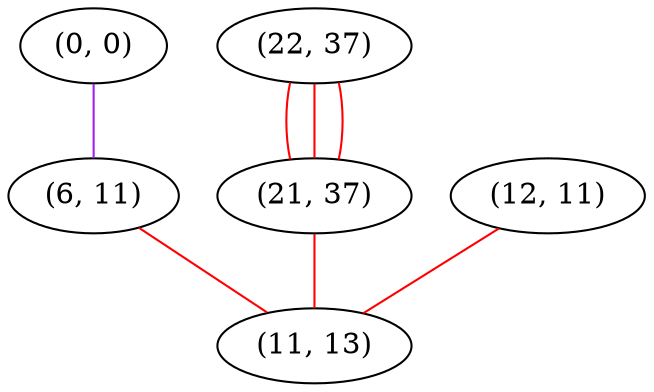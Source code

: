 graph "" {
"(0, 0)";
"(6, 11)";
"(22, 37)";
"(21, 37)";
"(12, 11)";
"(11, 13)";
"(0, 0)" -- "(6, 11)"  [color=purple, key=0, weight=4];
"(6, 11)" -- "(11, 13)"  [color=red, key=0, weight=1];
"(22, 37)" -- "(21, 37)"  [color=red, key=0, weight=1];
"(22, 37)" -- "(21, 37)"  [color=red, key=1, weight=1];
"(22, 37)" -- "(21, 37)"  [color=red, key=2, weight=1];
"(21, 37)" -- "(11, 13)"  [color=red, key=0, weight=1];
"(12, 11)" -- "(11, 13)"  [color=red, key=0, weight=1];
}
